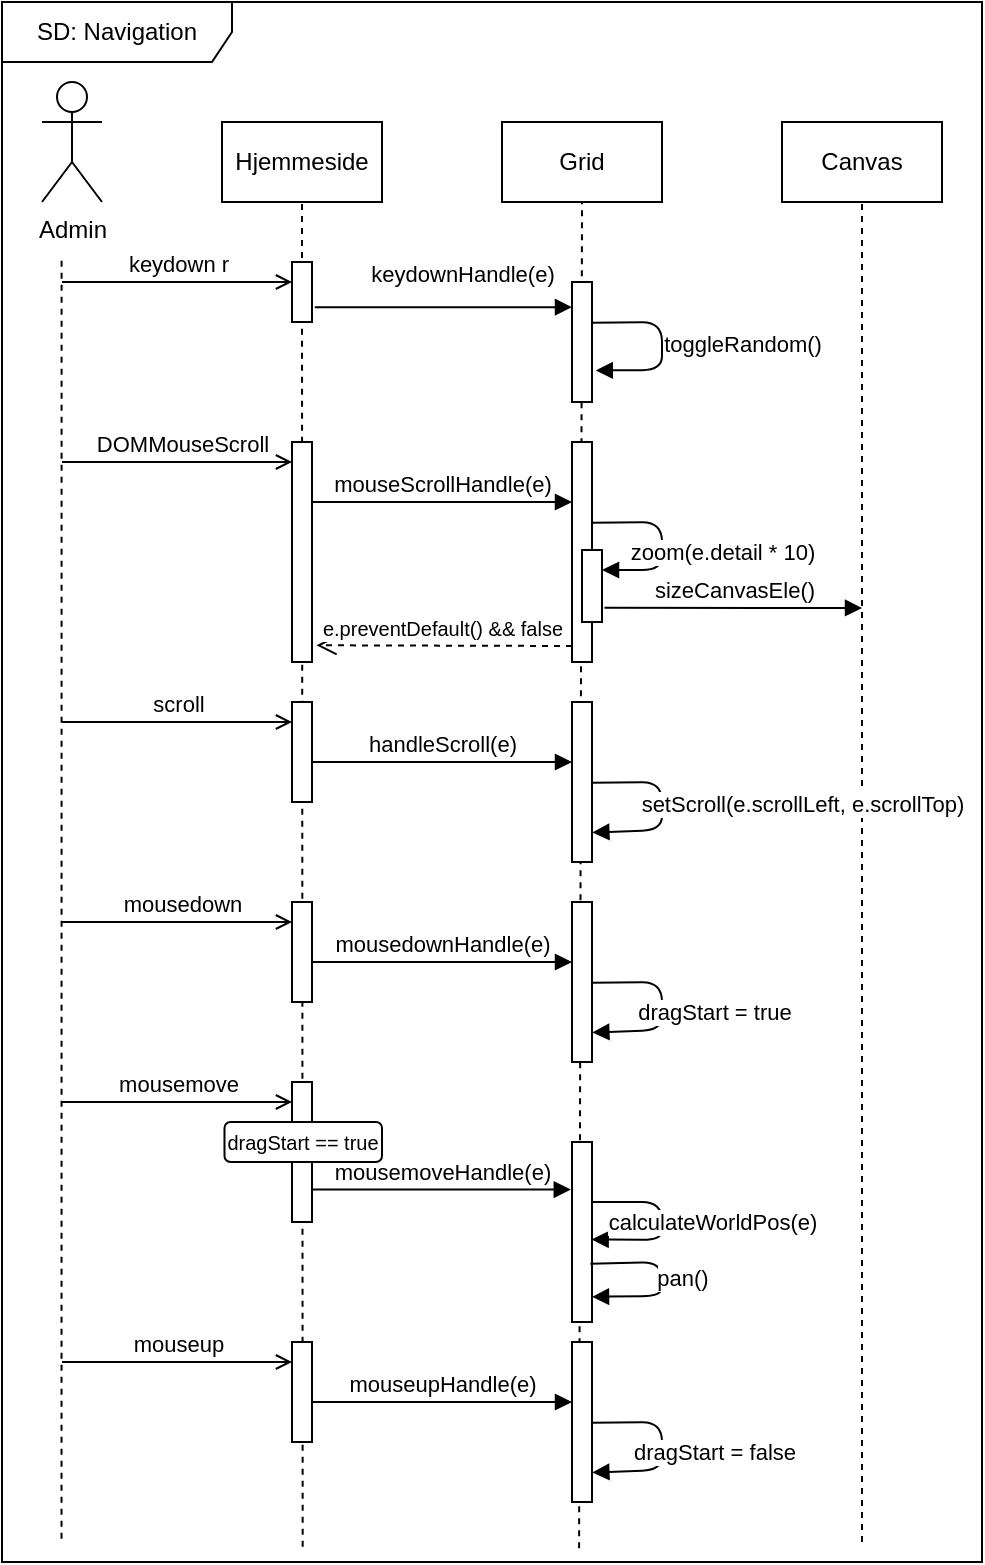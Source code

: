 <mxfile version="13.9.9" type="device"><diagram id="13dLnbAzCg1QGiT2ynH1" name="Page-1"><mxGraphModel dx="-875.07" dy="-146.29" grid="0" gridSize="10" guides="1" tooltips="1" connect="1" arrows="1" fold="1" page="1" pageScale="1" pageWidth="850" pageHeight="1100" math="0" shadow="0"><root><mxCell id="0"/><mxCell id="1" parent="0"/><mxCell id="UZEda_1wnErTo36q4eWs-2" value="Admin" style="shape=umlActor;verticalLabelPosition=bottom;verticalAlign=top;html=1;outlineConnect=0;" parent="1" vertex="1"><mxGeometry x="1070" y="208" width="30" height="60" as="geometry"/></mxCell><mxCell id="UZEda_1wnErTo36q4eWs-4" value="Hjemmeside" style="rounded=0;whiteSpace=wrap;html=1;" parent="1" vertex="1"><mxGeometry x="1160" y="228" width="80" height="40" as="geometry"/></mxCell><mxCell id="UZEda_1wnErTo36q4eWs-9" value="Grid" style="rounded=0;whiteSpace=wrap;html=1;" parent="1" vertex="1"><mxGeometry x="1300" y="228" width="80" height="40" as="geometry"/></mxCell><mxCell id="UZEda_1wnErTo36q4eWs-12" value="Canvas" style="rounded=0;whiteSpace=wrap;html=1;" parent="1" vertex="1"><mxGeometry x="1440" y="228" width="80" height="40" as="geometry"/></mxCell><mxCell id="UZEda_1wnErTo36q4eWs-17" value="" style="endArrow=none;dashed=1;html=1;exitX=0.096;exitY=1.003;exitDx=0;exitDy=0;exitPerimeter=0;" parent="1" edge="1"><mxGeometry width="50" height="50" relative="1" as="geometry"><mxPoint x="1079.76" y="936.34" as="sourcePoint"/><mxPoint x="1079.8" y="296" as="targetPoint"/></mxGeometry></mxCell><mxCell id="UZEda_1wnErTo36q4eWs-18" value="" style="endArrow=none;dashed=1;html=1;entryX=0.5;entryY=1;entryDx=0;entryDy=0;" parent="1" target="UZEda_1wnErTo36q4eWs-4" edge="1"><mxGeometry width="50" height="50" relative="1" as="geometry"><mxPoint x="1200" y="296" as="sourcePoint"/><mxPoint x="1095" y="258" as="targetPoint"/></mxGeometry></mxCell><mxCell id="UZEda_1wnErTo36q4eWs-19" value="" style="endArrow=none;dashed=1;html=1;entryX=0.5;entryY=1;entryDx=0;entryDy=0;exitX=0.605;exitY=1.004;exitDx=0;exitDy=0;exitPerimeter=0;" parent="1" target="UZEda_1wnErTo36q4eWs-9" edge="1"><mxGeometry width="50" height="50" relative="1" as="geometry"><mxPoint x="1338.55" y="941.12" as="sourcePoint"/><mxPoint x="1210" y="278" as="targetPoint"/></mxGeometry></mxCell><mxCell id="UZEda_1wnErTo36q4eWs-21" value="" style="endArrow=none;dashed=1;html=1;entryX=0.5;entryY=1;entryDx=0;entryDy=0;" parent="1" target="UZEda_1wnErTo36q4eWs-12" edge="1"><mxGeometry width="50" height="50" relative="1" as="geometry"><mxPoint x="1480" y="938" as="sourcePoint"/><mxPoint x="1230" y="298" as="targetPoint"/></mxGeometry></mxCell><mxCell id="UZEda_1wnErTo36q4eWs-26" value="" style="html=1;points=[];perimeter=orthogonalPerimeter;" parent="1" vertex="1"><mxGeometry x="1195" y="298" width="10" height="30" as="geometry"/></mxCell><mxCell id="UZEda_1wnErTo36q4eWs-27" value="" style="endArrow=none;dashed=1;html=1;entryX=0.5;entryY=1;entryDx=0;entryDy=0;exitX=0.334;exitY=1.003;exitDx=0;exitDy=0;exitPerimeter=0;" parent="1" target="UZEda_1wnErTo36q4eWs-26" edge="1"><mxGeometry width="50" height="50" relative="1" as="geometry"><mxPoint x="1200.34" y="940.34" as="sourcePoint"/><mxPoint x="1200" y="268" as="targetPoint"/></mxGeometry></mxCell><mxCell id="UZEda_1wnErTo36q4eWs-28" value="keydownHandle(e)" style="html=1;verticalAlign=bottom;endArrow=block;exitX=1.14;exitY=0.753;exitDx=0;exitDy=0;exitPerimeter=0;" parent="1" source="UZEda_1wnErTo36q4eWs-26" target="MW15wxaZp6rDVh0sL7Xj-2" edge="1"><mxGeometry x="0.145" y="8" width="80" relative="1" as="geometry"><mxPoint x="1680" y="338" as="sourcePoint"/><mxPoint x="1773" y="321" as="targetPoint"/><mxPoint as="offset"/></mxGeometry></mxCell><mxCell id="UZEda_1wnErTo36q4eWs-29" value="keydown r" style="html=1;verticalAlign=bottom;endArrow=open;endFill=0;" parent="1" target="UZEda_1wnErTo36q4eWs-26" edge="1"><mxGeometry width="80" relative="1" as="geometry"><mxPoint x="1080" y="308" as="sourcePoint"/><mxPoint x="1200" y="308" as="targetPoint"/><Array as="points"><mxPoint x="1140" y="308"/></Array></mxGeometry></mxCell><mxCell id="UZEda_1wnErTo36q4eWs-39" value="" style="html=1;points=[];perimeter=orthogonalPerimeter;" parent="1" vertex="1"><mxGeometry x="1195" y="388" width="10" height="110" as="geometry"/></mxCell><mxCell id="UZEda_1wnErTo36q4eWs-41" value="DOMMouseScroll" style="html=1;verticalAlign=bottom;endArrow=open;endFill=0;" parent="1" target="UZEda_1wnErTo36q4eWs-39" edge="1"><mxGeometry x="0.043" width="80" relative="1" as="geometry"><mxPoint x="1080" y="398" as="sourcePoint"/><mxPoint x="1200" y="398" as="targetPoint"/><mxPoint as="offset"/></mxGeometry></mxCell><mxCell id="UZEda_1wnErTo36q4eWs-52" value="" style="html=1;points=[];perimeter=orthogonalPerimeter;" parent="1" vertex="1"><mxGeometry x="1335" y="388" width="10" height="110" as="geometry"/></mxCell><mxCell id="UZEda_1wnErTo36q4eWs-58" value="" style="html=1;points=[];perimeter=orthogonalPerimeter;" parent="1" vertex="1"><mxGeometry x="1340" y="442" width="10" height="36" as="geometry"/></mxCell><mxCell id="UZEda_1wnErTo36q4eWs-60" value="zoom(e.detail * 10)" style="html=1;verticalAlign=bottom;endArrow=block;exitX=0.953;exitY=0.591;exitDx=0;exitDy=0;exitPerimeter=0;" parent="1" target="UZEda_1wnErTo36q4eWs-58" edge="1"><mxGeometry x="0.329" y="-30" width="80" relative="1" as="geometry"><mxPoint x="1344.53" y="428.38" as="sourcePoint"/><mxPoint x="1485" y="403.64" as="targetPoint"/><Array as="points"><mxPoint x="1380" y="428"/><mxPoint x="1380" y="452"/></Array><mxPoint x="30" y="30" as="offset"/></mxGeometry></mxCell><mxCell id="MW15wxaZp6rDVh0sL7Xj-2" value="" style="html=1;points=[];perimeter=orthogonalPerimeter;" parent="1" vertex="1"><mxGeometry x="1335" y="308" width="10" height="60" as="geometry"/></mxCell><mxCell id="MW15wxaZp6rDVh0sL7Xj-5" value="toggleRandom()" style="html=1;verticalAlign=bottom;endArrow=block;exitX=0.953;exitY=0.591;exitDx=0;exitDy=0;exitPerimeter=0;entryX=1.188;entryY=0.737;entryDx=0;entryDy=0;entryPerimeter=0;" parent="1" target="MW15wxaZp6rDVh0sL7Xj-2" edge="1"><mxGeometry x="0.198" y="40" width="80" relative="1" as="geometry"><mxPoint x="1344.53" y="328.38" as="sourcePoint"/><mxPoint x="1350" y="352" as="targetPoint"/><Array as="points"><mxPoint x="1380" y="328"/><mxPoint x="1380" y="352"/></Array><mxPoint as="offset"/></mxGeometry></mxCell><mxCell id="MW15wxaZp6rDVh0sL7Xj-6" value="mouseScrollHandle(e)" style="html=1;verticalAlign=bottom;endArrow=block;exitX=1.02;exitY=0.398;exitDx=0;exitDy=0;exitPerimeter=0;" parent="1" edge="1"><mxGeometry x="-0.002" width="80" relative="1" as="geometry"><mxPoint x="1205.2" y="418.0" as="sourcePoint"/><mxPoint x="1335" y="418.0" as="targetPoint"/><mxPoint as="offset"/></mxGeometry></mxCell><mxCell id="MW15wxaZp6rDVh0sL7Xj-7" value="&lt;font style=&quot;font-size: 10px&quot;&gt;e.preventDefault() &amp;amp;&amp;amp; false&lt;/font&gt;" style="html=1;verticalAlign=bottom;endArrow=open;dashed=1;endSize=8;entryX=1.224;entryY=0.924;entryDx=0;entryDy=0;entryPerimeter=0;" parent="1" target="UZEda_1wnErTo36q4eWs-39" edge="1"><mxGeometry x="0.018" relative="1" as="geometry"><mxPoint x="1335" y="490" as="sourcePoint"/><mxPoint x="1204.86" y="458" as="targetPoint"/><mxPoint as="offset"/></mxGeometry></mxCell><mxCell id="MW15wxaZp6rDVh0sL7Xj-8" value="sizeCanvasEle()" style="html=1;verticalAlign=bottom;endArrow=block;exitX=1.124;exitY=0.803;exitDx=0;exitDy=0;exitPerimeter=0;" parent="1" source="UZEda_1wnErTo36q4eWs-58" edge="1"><mxGeometry width="80" relative="1" as="geometry"><mxPoint x="1215.2" y="428.0" as="sourcePoint"/><mxPoint x="1480" y="471" as="targetPoint"/></mxGeometry></mxCell><mxCell id="MW15wxaZp6rDVh0sL7Xj-9" value="" style="html=1;points=[];perimeter=orthogonalPerimeter;" parent="1" vertex="1"><mxGeometry x="1195" y="518" width="10" height="50" as="geometry"/></mxCell><mxCell id="MW15wxaZp6rDVh0sL7Xj-10" value="scroll" style="html=1;verticalAlign=bottom;endArrow=open;endFill=0;" parent="1" target="MW15wxaZp6rDVh0sL7Xj-9" edge="1"><mxGeometry width="80" relative="1" as="geometry"><mxPoint x="1080" y="528" as="sourcePoint"/><mxPoint x="1200" y="528" as="targetPoint"/></mxGeometry></mxCell><mxCell id="MW15wxaZp6rDVh0sL7Xj-11" value="" style="html=1;points=[];perimeter=orthogonalPerimeter;" parent="1" vertex="1"><mxGeometry x="1335" y="518" width="10" height="80" as="geometry"/></mxCell><mxCell id="MW15wxaZp6rDVh0sL7Xj-13" value="setScroll(e.scrollLeft, e.scrollTop)" style="html=1;verticalAlign=bottom;endArrow=block;exitX=0.953;exitY=0.591;exitDx=0;exitDy=0;exitPerimeter=0;entryX=1.017;entryY=0.816;entryDx=0;entryDy=0;entryPerimeter=0;" parent="1" target="MW15wxaZp6rDVh0sL7Xj-11" edge="1"><mxGeometry x="0.176" y="70" width="80" relative="1" as="geometry"><mxPoint x="1344.53" y="558.38" as="sourcePoint"/><mxPoint x="1350" y="582" as="targetPoint"/><Array as="points"><mxPoint x="1380" y="558"/><mxPoint x="1380" y="582"/></Array><mxPoint as="offset"/></mxGeometry></mxCell><mxCell id="MW15wxaZp6rDVh0sL7Xj-14" value="handleScroll(e)" style="html=1;verticalAlign=bottom;endArrow=block;exitX=1.02;exitY=0.398;exitDx=0;exitDy=0;exitPerimeter=0;" parent="1" edge="1"><mxGeometry width="80" relative="1" as="geometry"><mxPoint x="1205.2" y="548" as="sourcePoint"/><mxPoint x="1335" y="548" as="targetPoint"/></mxGeometry></mxCell><mxCell id="MW15wxaZp6rDVh0sL7Xj-17" value="" style="html=1;points=[];perimeter=orthogonalPerimeter;" parent="1" vertex="1"><mxGeometry x="1195" y="618" width="10" height="50" as="geometry"/></mxCell><mxCell id="MW15wxaZp6rDVh0sL7Xj-18" value="mousedown" style="html=1;verticalAlign=bottom;endArrow=open;endFill=0;" parent="1" target="MW15wxaZp6rDVh0sL7Xj-17" edge="1"><mxGeometry x="0.043" width="80" relative="1" as="geometry"><mxPoint x="1080" y="628" as="sourcePoint"/><mxPoint x="1200" y="628" as="targetPoint"/><mxPoint as="offset"/></mxGeometry></mxCell><mxCell id="MW15wxaZp6rDVh0sL7Xj-19" value="" style="html=1;points=[];perimeter=orthogonalPerimeter;" parent="1" vertex="1"><mxGeometry x="1335" y="618" width="10" height="80" as="geometry"/></mxCell><mxCell id="MW15wxaZp6rDVh0sL7Xj-20" value="dragStart = true" style="html=1;verticalAlign=bottom;endArrow=block;exitX=0.953;exitY=0.591;exitDx=0;exitDy=0;exitPerimeter=0;entryX=1.017;entryY=0.816;entryDx=0;entryDy=0;entryPerimeter=0;" parent="1" target="MW15wxaZp6rDVh0sL7Xj-19" edge="1"><mxGeometry x="0.329" y="-30" width="80" relative="1" as="geometry"><mxPoint x="1344.53" y="658.38" as="sourcePoint"/><mxPoint x="1350" y="682" as="targetPoint"/><Array as="points"><mxPoint x="1380" y="658"/><mxPoint x="1380" y="682"/></Array><mxPoint x="30" y="30" as="offset"/></mxGeometry></mxCell><mxCell id="MW15wxaZp6rDVh0sL7Xj-21" value="mousedownHandle(e)" style="html=1;verticalAlign=bottom;endArrow=block;exitX=1.02;exitY=0.398;exitDx=0;exitDy=0;exitPerimeter=0;" parent="1" edge="1"><mxGeometry x="-0.002" width="80" relative="1" as="geometry"><mxPoint x="1205.2" y="648.0" as="sourcePoint"/><mxPoint x="1335" y="648.0" as="targetPoint"/><mxPoint as="offset"/></mxGeometry></mxCell><mxCell id="MW15wxaZp6rDVh0sL7Xj-22" value="" style="html=1;points=[];perimeter=orthogonalPerimeter;" parent="1" vertex="1"><mxGeometry x="1195" y="708" width="10" height="70" as="geometry"/></mxCell><mxCell id="MW15wxaZp6rDVh0sL7Xj-23" value="mousemove" style="html=1;verticalAlign=bottom;endArrow=open;endFill=0;" parent="1" target="MW15wxaZp6rDVh0sL7Xj-22" edge="1"><mxGeometry width="80" relative="1" as="geometry"><mxPoint x="1080" y="718" as="sourcePoint"/><mxPoint x="1200" y="718" as="targetPoint"/></mxGeometry></mxCell><mxCell id="MW15wxaZp6rDVh0sL7Xj-24" value="" style="html=1;points=[];perimeter=orthogonalPerimeter;" parent="1" vertex="1"><mxGeometry x="1335" y="738" width="10" height="90" as="geometry"/></mxCell><mxCell id="MW15wxaZp6rDVh0sL7Xj-25" value="calculateWorldPos(e)" style="html=1;verticalAlign=bottom;endArrow=block;entryX=0.984;entryY=0.541;entryDx=0;entryDy=0;entryPerimeter=0;" parent="1" source="MW15wxaZp6rDVh0sL7Xj-24" target="MW15wxaZp6rDVh0sL7Xj-24" edge="1"><mxGeometry x="0.329" y="-30" width="80" relative="1" as="geometry"><mxPoint x="1344.53" y="748.38" as="sourcePoint"/><mxPoint x="1345" y="772" as="targetPoint"/><Array as="points"><mxPoint x="1380" y="768"/><mxPoint x="1380" y="787"/></Array><mxPoint x="30" y="30" as="offset"/></mxGeometry></mxCell><mxCell id="MW15wxaZp6rDVh0sL7Xj-26" value="mousemoveHandle(e)" style="html=1;verticalAlign=bottom;endArrow=block;entryX=-0.06;entryY=0.264;entryDx=0;entryDy=0;entryPerimeter=0;" parent="1" source="MW15wxaZp6rDVh0sL7Xj-22" target="MW15wxaZp6rDVh0sL7Xj-24" edge="1"><mxGeometry width="80" relative="1" as="geometry"><mxPoint x="1205.2" y="738" as="sourcePoint"/><mxPoint x="1335" y="738" as="targetPoint"/></mxGeometry></mxCell><mxCell id="MW15wxaZp6rDVh0sL7Xj-27" value="" style="html=1;points=[];perimeter=orthogonalPerimeter;" parent="1" vertex="1"><mxGeometry x="1195" y="838" width="10" height="50" as="geometry"/></mxCell><mxCell id="MW15wxaZp6rDVh0sL7Xj-28" value="mouseup" style="html=1;verticalAlign=bottom;endArrow=open;endFill=0;" parent="1" target="MW15wxaZp6rDVh0sL7Xj-27" edge="1"><mxGeometry width="80" relative="1" as="geometry"><mxPoint x="1080" y="848" as="sourcePoint"/><mxPoint x="1200" y="848" as="targetPoint"/></mxGeometry></mxCell><mxCell id="MW15wxaZp6rDVh0sL7Xj-29" value="" style="html=1;points=[];perimeter=orthogonalPerimeter;" parent="1" vertex="1"><mxGeometry x="1335" y="838" width="10" height="80" as="geometry"/></mxCell><mxCell id="MW15wxaZp6rDVh0sL7Xj-30" value="dragStart = false" style="html=1;verticalAlign=bottom;endArrow=block;exitX=0.953;exitY=0.591;exitDx=0;exitDy=0;exitPerimeter=0;entryX=1.017;entryY=0.816;entryDx=0;entryDy=0;entryPerimeter=0;" parent="1" target="MW15wxaZp6rDVh0sL7Xj-29" edge="1"><mxGeometry x="0.329" y="-30" width="80" relative="1" as="geometry"><mxPoint x="1344.53" y="878.38" as="sourcePoint"/><mxPoint x="1350" y="902" as="targetPoint"/><Array as="points"><mxPoint x="1380" y="878"/><mxPoint x="1380" y="902"/></Array><mxPoint x="30" y="30" as="offset"/></mxGeometry></mxCell><mxCell id="MW15wxaZp6rDVh0sL7Xj-31" value="mouseupHandle(e)" style="html=1;verticalAlign=bottom;endArrow=block;exitX=1.02;exitY=0.398;exitDx=0;exitDy=0;exitPerimeter=0;" parent="1" edge="1"><mxGeometry width="80" relative="1" as="geometry"><mxPoint x="1205.2" y="868.0" as="sourcePoint"/><mxPoint x="1335" y="868.0" as="targetPoint"/></mxGeometry></mxCell><mxCell id="MW15wxaZp6rDVh0sL7Xj-32" value="pan()" style="html=1;verticalAlign=bottom;endArrow=block;entryX=1;entryY=0.86;entryDx=0;entryDy=0;entryPerimeter=0;exitX=0.92;exitY=0.676;exitDx=0;exitDy=0;exitPerimeter=0;" parent="1" source="MW15wxaZp6rDVh0sL7Xj-24" target="MW15wxaZp6rDVh0sL7Xj-24" edge="1"><mxGeometry x="0.203" y="10" width="80" relative="1" as="geometry"><mxPoint x="1346" y="782" as="sourcePoint"/><mxPoint x="1346" y="810" as="targetPoint"/><Array as="points"><mxPoint x="1380" y="798"/><mxPoint x="1380" y="815"/></Array><mxPoint x="10" y="-10" as="offset"/></mxGeometry></mxCell><mxCell id="MW15wxaZp6rDVh0sL7Xj-35" value="&lt;font style=&quot;font-size: 10px&quot;&gt;dragStart == true&lt;/font&gt;" style="rounded=1;whiteSpace=wrap;html=1;" parent="1" vertex="1"><mxGeometry x="1161.25" y="728" width="78.75" height="20" as="geometry"/></mxCell><mxCell id="tlYDU2Csy99aY8a9i81z-4" value="SD: Navigation" style="shape=umlFrame;whiteSpace=wrap;html=1;width=115;height=30;" vertex="1" parent="1"><mxGeometry x="1050" y="168" width="490" height="780" as="geometry"/></mxCell></root></mxGraphModel></diagram></mxfile>